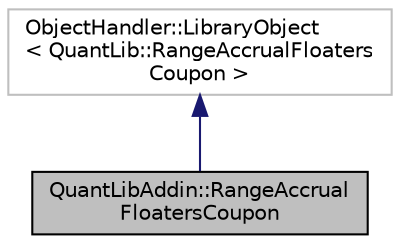 digraph "QuantLibAddin::RangeAccrualFloatersCoupon"
{
  edge [fontname="Helvetica",fontsize="10",labelfontname="Helvetica",labelfontsize="10"];
  node [fontname="Helvetica",fontsize="10",shape=record];
  Node2 [label="QuantLibAddin::RangeAccrual\lFloatersCoupon",height=0.2,width=0.4,color="black", fillcolor="grey75", style="filled", fontcolor="black"];
  Node3 -> Node2 [dir="back",color="midnightblue",fontsize="10",style="solid",fontname="Helvetica"];
  Node3 [label="ObjectHandler::LibraryObject\l\< QuantLib::RangeAccrualFloaters\lCoupon \>",height=0.2,width=0.4,color="grey75", fillcolor="white", style="filled"];
}
